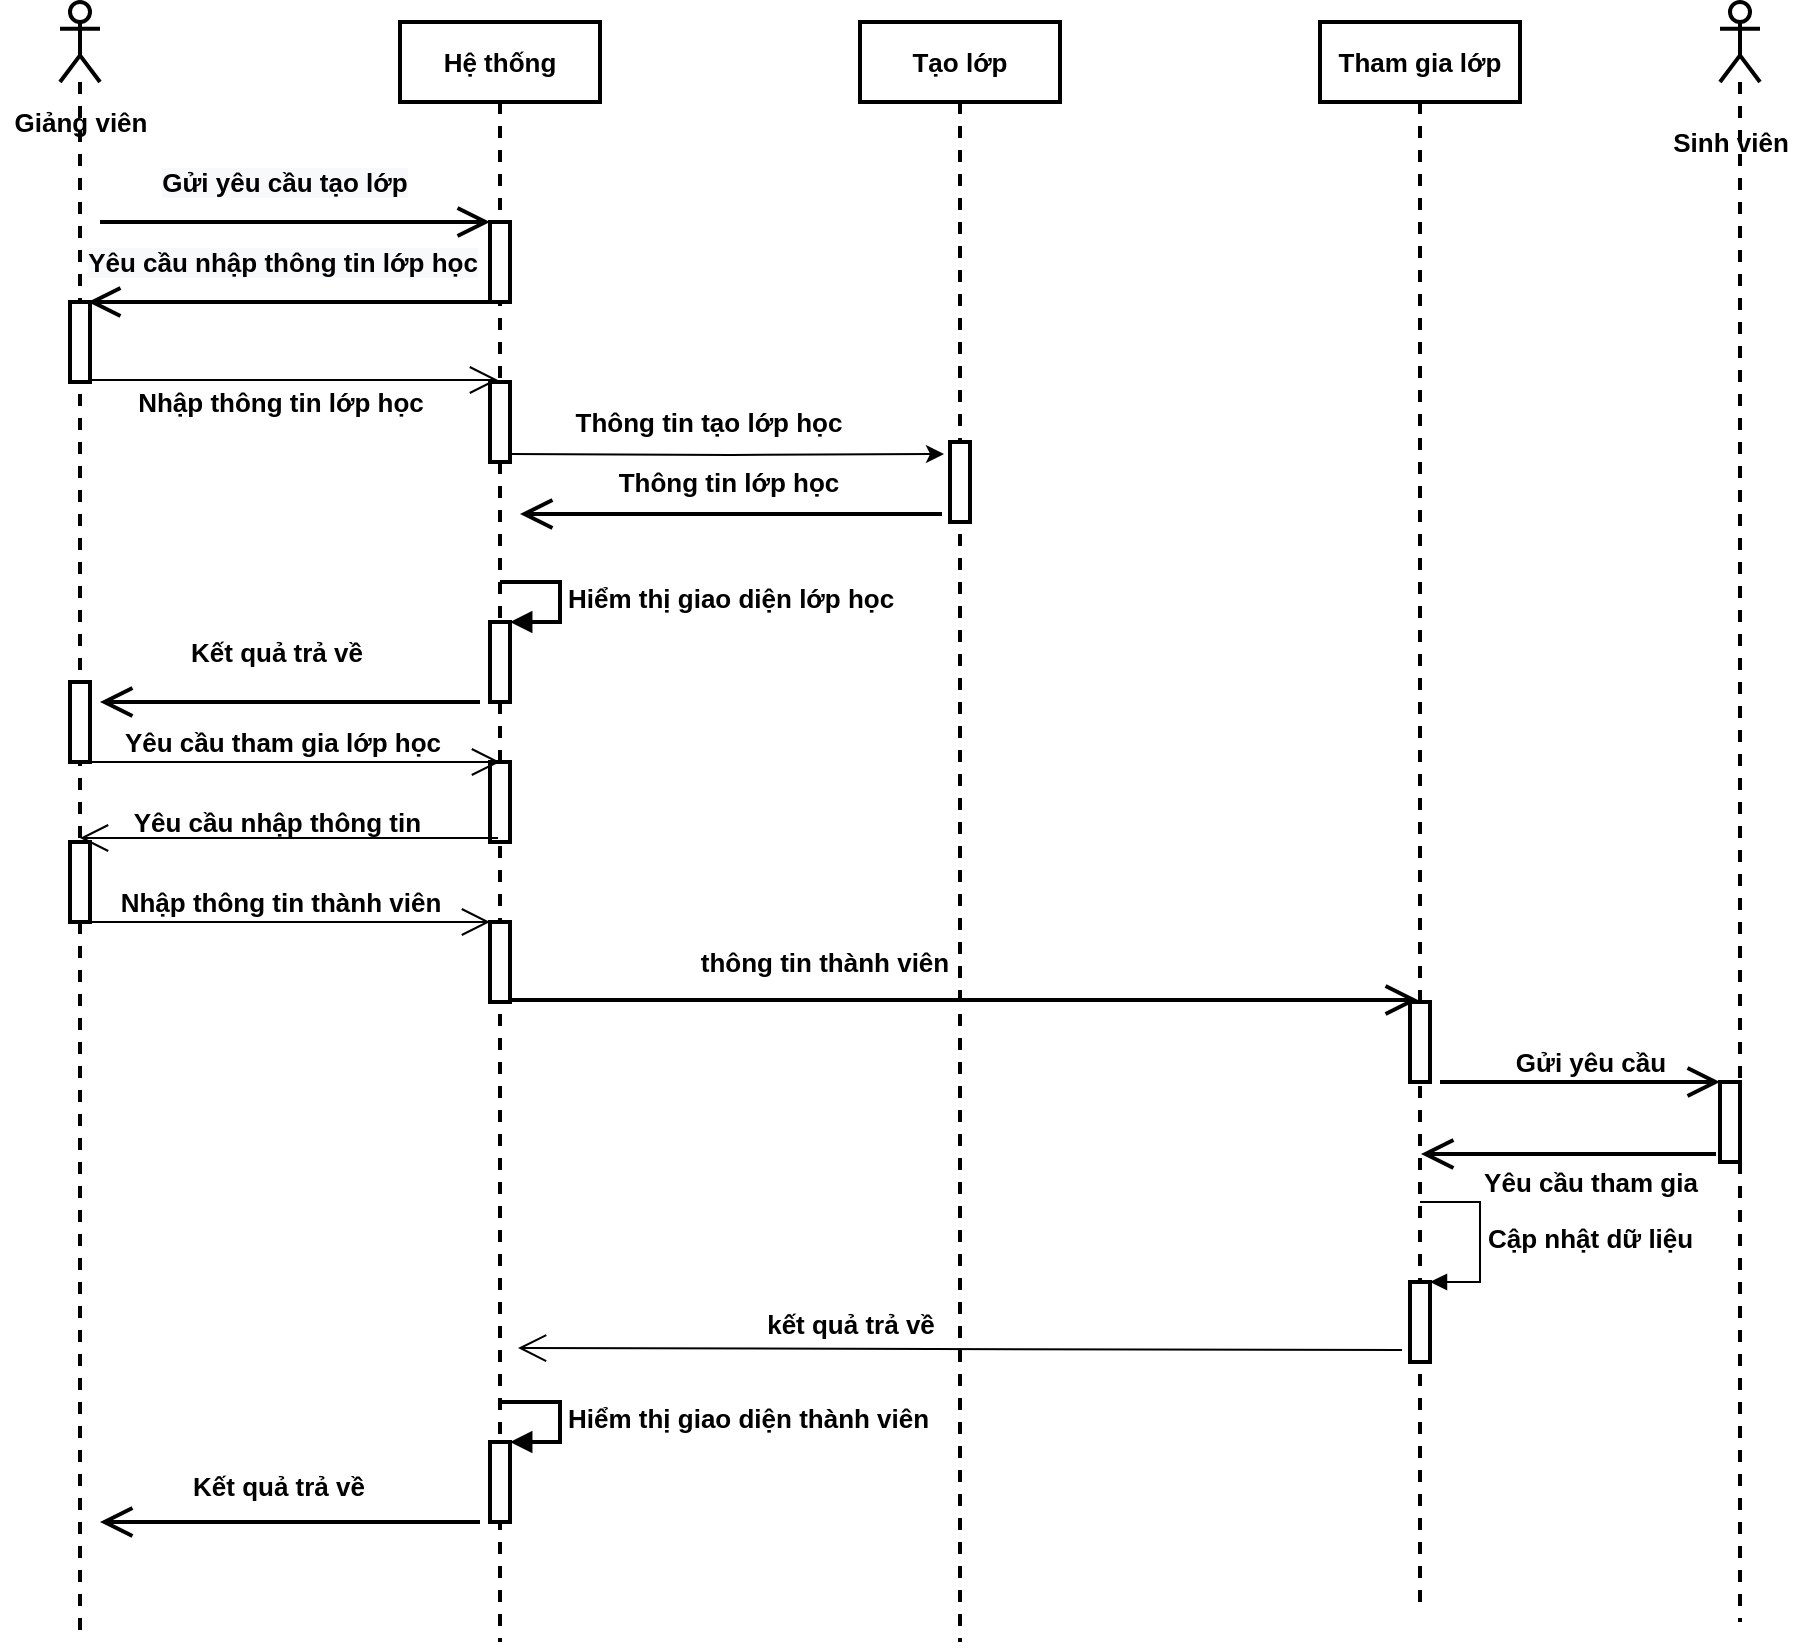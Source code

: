 <mxfile version="20.0.1" type="device"><diagram id="EgcqVdpcYxDAgpFsVzPI" name="Page-1"><mxGraphModel dx="1422" dy="705" grid="1" gridSize="10" guides="1" tooltips="1" connect="1" arrows="1" fold="1" page="1" pageScale="1" pageWidth="827" pageHeight="1169" math="0" shadow="0"><root><mxCell id="0"/><mxCell id="1" parent="0"/><mxCell id="C6ATJeE6y0TNWj4BLbSi-1" value="" style="shape=umlLifeline;participant=umlActor;perimeter=lifelinePerimeter;whiteSpace=wrap;html=1;container=1;collapsible=0;recursiveResize=0;verticalAlign=top;spacingTop=36;outlineConnect=0;strokeWidth=2;fontSize=13;fontStyle=1" vertex="1" parent="1"><mxGeometry x="140" y="20" width="20" height="820" as="geometry"/></mxCell><mxCell id="C6ATJeE6y0TNWj4BLbSi-21" value="" style="html=1;points=[];perimeter=orthogonalPerimeter;fontSize=13;strokeWidth=2;fontStyle=1" vertex="1" parent="C6ATJeE6y0TNWj4BLbSi-1"><mxGeometry x="5" y="150" width="10" height="40" as="geometry"/></mxCell><mxCell id="C6ATJeE6y0TNWj4BLbSi-34" value="" style="html=1;points=[];perimeter=orthogonalPerimeter;fontSize=13;strokeWidth=2;fontStyle=1" vertex="1" parent="C6ATJeE6y0TNWj4BLbSi-1"><mxGeometry x="5" y="340" width="10" height="40" as="geometry"/></mxCell><mxCell id="C6ATJeE6y0TNWj4BLbSi-42" value="" style="html=1;points=[];perimeter=orthogonalPerimeter;fontSize=13;strokeWidth=2;fontStyle=1" vertex="1" parent="C6ATJeE6y0TNWj4BLbSi-1"><mxGeometry x="5" y="420" width="10" height="40" as="geometry"/></mxCell><mxCell id="C6ATJeE6y0TNWj4BLbSi-2" value="Hệ thống" style="shape=umlLifeline;perimeter=lifelinePerimeter;whiteSpace=wrap;html=1;container=1;collapsible=0;recursiveResize=0;outlineConnect=0;strokeWidth=2;fontSize=13;fontStyle=1" vertex="1" parent="1"><mxGeometry x="310" y="30" width="100" height="810" as="geometry"/></mxCell><mxCell id="C6ATJeE6y0TNWj4BLbSi-3" value="" style="html=1;points=[];perimeter=orthogonalPerimeter;strokeWidth=2;fontSize=13;fontStyle=1" vertex="1" parent="C6ATJeE6y0TNWj4BLbSi-2"><mxGeometry x="45" y="100.0" width="10" height="40" as="geometry"/></mxCell><mxCell id="C6ATJeE6y0TNWj4BLbSi-27" value="" style="html=1;points=[];perimeter=orthogonalPerimeter;fontSize=13;strokeWidth=2;fontStyle=1" vertex="1" parent="C6ATJeE6y0TNWj4BLbSi-2"><mxGeometry x="45" y="180" width="10" height="40" as="geometry"/></mxCell><mxCell id="C6ATJeE6y0TNWj4BLbSi-38" value="" style="html=1;points=[];perimeter=orthogonalPerimeter;fontSize=13;strokeWidth=2;fontStyle=1" vertex="1" parent="C6ATJeE6y0TNWj4BLbSi-2"><mxGeometry x="45" y="370" width="10" height="40" as="geometry"/></mxCell><mxCell id="C6ATJeE6y0TNWj4BLbSi-44" value="" style="html=1;points=[];perimeter=orthogonalPerimeter;fontSize=13;fontStyle=1;strokeWidth=2;" vertex="1" parent="C6ATJeE6y0TNWj4BLbSi-2"><mxGeometry x="45" y="300" width="10" height="40" as="geometry"/></mxCell><mxCell id="C6ATJeE6y0TNWj4BLbSi-45" value="Hiểm thị giao diện lớp học&amp;nbsp;" style="edgeStyle=orthogonalEdgeStyle;html=1;align=left;spacingLeft=2;endArrow=block;rounded=0;entryX=1;entryY=0;fontSize=13;fontStyle=1;strokeWidth=2;" edge="1" target="C6ATJeE6y0TNWj4BLbSi-44" parent="C6ATJeE6y0TNWj4BLbSi-2"><mxGeometry relative="1" as="geometry"><mxPoint x="50" y="280" as="sourcePoint"/><Array as="points"><mxPoint x="80" y="280"/></Array></mxGeometry></mxCell><mxCell id="C6ATJeE6y0TNWj4BLbSi-47" value="" style="endArrow=open;endFill=1;endSize=12;html=1;rounded=0;fontSize=13;fontStyle=1" edge="1" parent="C6ATJeE6y0TNWj4BLbSi-2" source="C6ATJeE6y0TNWj4BLbSi-1"><mxGeometry width="160" relative="1" as="geometry"><mxPoint x="-115" y="450" as="sourcePoint"/><mxPoint x="45" y="450" as="targetPoint"/></mxGeometry></mxCell><mxCell id="C6ATJeE6y0TNWj4BLbSi-31" value="" style="html=1;points=[];perimeter=orthogonalPerimeter;strokeWidth=2;fontSize=13;fontStyle=1" vertex="1" parent="C6ATJeE6y0TNWj4BLbSi-2"><mxGeometry x="45" y="450" width="10" height="40" as="geometry"/></mxCell><mxCell id="C6ATJeE6y0TNWj4BLbSi-67" value="" style="html=1;points=[];perimeter=orthogonalPerimeter;fontSize=13;fontStyle=1;strokeWidth=2;" vertex="1" parent="C6ATJeE6y0TNWj4BLbSi-2"><mxGeometry x="45" y="710" width="10" height="40" as="geometry"/></mxCell><mxCell id="C6ATJeE6y0TNWj4BLbSi-68" value="Hiểm thị giao diện thành viên&amp;nbsp;" style="edgeStyle=orthogonalEdgeStyle;html=1;align=left;spacingLeft=2;endArrow=block;rounded=0;entryX=1;entryY=0;fontSize=13;fontStyle=1;strokeWidth=2;" edge="1" parent="C6ATJeE6y0TNWj4BLbSi-2" target="C6ATJeE6y0TNWj4BLbSi-67"><mxGeometry relative="1" as="geometry"><mxPoint x="50" y="690" as="sourcePoint"/><Array as="points"><mxPoint x="80" y="690"/></Array></mxGeometry></mxCell><mxCell id="C6ATJeE6y0TNWj4BLbSi-7" value="Tạo lớp" style="shape=umlLifeline;perimeter=lifelinePerimeter;whiteSpace=wrap;html=1;container=1;collapsible=0;recursiveResize=0;outlineConnect=0;strokeWidth=2;fontSize=13;fontStyle=1" vertex="1" parent="1"><mxGeometry x="540" y="30" width="100" height="810" as="geometry"/></mxCell><mxCell id="C6ATJeE6y0TNWj4BLbSi-8" value="" style="html=1;points=[];perimeter=orthogonalPerimeter;strokeWidth=2;fontSize=13;fontStyle=1" vertex="1" parent="C6ATJeE6y0TNWj4BLbSi-7"><mxGeometry x="45" y="210" width="10" height="40" as="geometry"/></mxCell><mxCell id="C6ATJeE6y0TNWj4BLbSi-52" value="" style="endArrow=open;endFill=1;endSize=12;html=1;rounded=0;fontSize=13;fontStyle=1;strokeWidth=2;" edge="1" parent="C6ATJeE6y0TNWj4BLbSi-7" target="C6ATJeE6y0TNWj4BLbSi-30"><mxGeometry width="160" relative="1" as="geometry"><mxPoint x="-175" y="489" as="sourcePoint"/><mxPoint x="30" y="489" as="targetPoint"/></mxGeometry></mxCell><mxCell id="C6ATJeE6y0TNWj4BLbSi-54" value="thông tin thành viên" style="edgeLabel;html=1;align=center;verticalAlign=middle;resizable=0;points=[];fontSize=13;fontStyle=1" vertex="1" connectable="0" parent="C6ATJeE6y0TNWj4BLbSi-52"><mxGeometry x="-0.308" y="4" relative="1" as="geometry"><mxPoint y="-15" as="offset"/></mxGeometry></mxCell><mxCell id="C6ATJeE6y0TNWj4BLbSi-10" value="" style="endArrow=open;endFill=1;endSize=12;html=1;rounded=0;strokeWidth=2;fontSize=13;fontStyle=1" edge="1" parent="1"><mxGeometry width="160" relative="1" as="geometry"><mxPoint x="160" y="130" as="sourcePoint"/><mxPoint x="355" y="130" as="targetPoint"/></mxGeometry></mxCell><mxCell id="C6ATJeE6y0TNWj4BLbSi-11" value="&lt;span style=&quot;font-size: 13px; background-color: rgb(248, 249, 250);&quot;&gt;Gửi yêu cầu tạo lớp&lt;/span&gt;" style="edgeLabel;html=1;align=center;verticalAlign=middle;resizable=0;points=[];fontSize=13;fontStyle=1" vertex="1" connectable="0" parent="C6ATJeE6y0TNWj4BLbSi-10"><mxGeometry x="-0.259" y="3" relative="1" as="geometry"><mxPoint x="20" y="-17" as="offset"/></mxGeometry></mxCell><mxCell id="C6ATJeE6y0TNWj4BLbSi-12" value="" style="endArrow=open;endFill=1;endSize=12;html=1;rounded=0;strokeWidth=2;fontSize=13;fontStyle=1" edge="1" parent="1" source="C6ATJeE6y0TNWj4BLbSi-3"><mxGeometry width="160" relative="1" as="geometry"><mxPoint x="343" y="170" as="sourcePoint"/><mxPoint x="154" y="170" as="targetPoint"/></mxGeometry></mxCell><mxCell id="C6ATJeE6y0TNWj4BLbSi-13" value="&lt;span style=&quot;background-color: rgb(248, 249, 250); font-size: 13px;&quot;&gt;Yêu cầu nhập thông tin lớp học&lt;/span&gt;" style="edgeLabel;html=1;align=center;verticalAlign=middle;resizable=0;points=[];fontSize=13;fontStyle=1" vertex="1" connectable="0" parent="C6ATJeE6y0TNWj4BLbSi-12"><mxGeometry x="0.17" y="5" relative="1" as="geometry"><mxPoint x="13" y="-25" as="offset"/></mxGeometry></mxCell><mxCell id="C6ATJeE6y0TNWj4BLbSi-16" value="" style="endArrow=open;endFill=1;endSize=12;html=1;rounded=0;fontSize=13;strokeWidth=2;exitX=-0.4;exitY=0.9;exitDx=0;exitDy=0;exitPerimeter=0;fontStyle=1;" edge="1" parent="1" source="C6ATJeE6y0TNWj4BLbSi-8"><mxGeometry width="160" relative="1" as="geometry"><mxPoint x="569" y="355" as="sourcePoint"/><mxPoint x="370" y="276" as="targetPoint"/></mxGeometry></mxCell><mxCell id="C6ATJeE6y0TNWj4BLbSi-17" value="Thông tin tạo lớp học" style="edgeLabel;html=1;align=center;verticalAlign=middle;resizable=0;points=[];fontSize=13;fontStyle=1" vertex="1" connectable="0" parent="C6ATJeE6y0TNWj4BLbSi-16"><mxGeometry x="0.107" y="-1" relative="1" as="geometry"><mxPoint y="-45" as="offset"/></mxGeometry></mxCell><mxCell id="C6ATJeE6y0TNWj4BLbSi-18" value="&lt;span style=&quot;font-size: 13px;&quot;&gt;Giảng viên&lt;/span&gt;" style="text;html=1;align=center;verticalAlign=middle;resizable=0;points=[];autosize=1;strokeColor=none;fillColor=none;fontSize=13;fontStyle=1" vertex="1" parent="1"><mxGeometry x="110" y="70" width="80" height="20" as="geometry"/></mxCell><mxCell id="C6ATJeE6y0TNWj4BLbSi-19" value="" style="shape=umlLifeline;participant=umlActor;perimeter=lifelinePerimeter;whiteSpace=wrap;html=1;container=1;collapsible=0;recursiveResize=0;verticalAlign=top;spacingTop=36;outlineConnect=0;strokeWidth=2;fontSize=13;fontStyle=1" vertex="1" parent="1"><mxGeometry x="970" y="20" width="20" height="810" as="geometry"/></mxCell><mxCell id="C6ATJeE6y0TNWj4BLbSi-59" value="" style="html=1;points=[];perimeter=orthogonalPerimeter;strokeWidth=2;fontSize=13;fontStyle=1" vertex="1" parent="C6ATJeE6y0TNWj4BLbSi-19"><mxGeometry y="540" width="10" height="40" as="geometry"/></mxCell><mxCell id="C6ATJeE6y0TNWj4BLbSi-20" value="&lt;span style=&quot;font-size: 13px;&quot;&gt;Sinh viên&lt;/span&gt;" style="text;html=1;align=center;verticalAlign=middle;resizable=0;points=[];autosize=1;strokeColor=none;fillColor=none;fontSize=13;fontStyle=1" vertex="1" parent="1"><mxGeometry x="940" y="80" width="70" height="20" as="geometry"/></mxCell><mxCell id="C6ATJeE6y0TNWj4BLbSi-25" value="" style="endArrow=open;endFill=1;endSize=12;html=1;rounded=0;fontSize=13;fontStyle=1" edge="1" parent="1"><mxGeometry width="160" relative="1" as="geometry"><mxPoint x="155" y="209" as="sourcePoint"/><mxPoint x="359" y="209" as="targetPoint"/></mxGeometry></mxCell><mxCell id="C6ATJeE6y0TNWj4BLbSi-26" value="Nhập thông tin lớp học" style="edgeLabel;html=1;align=center;verticalAlign=middle;resizable=0;points=[];fontSize=13;fontStyle=1" vertex="1" connectable="0" parent="C6ATJeE6y0TNWj4BLbSi-25"><mxGeometry x="-0.196" y="4" relative="1" as="geometry"><mxPoint x="13" y="15" as="offset"/></mxGeometry></mxCell><mxCell id="C6ATJeE6y0TNWj4BLbSi-28" style="edgeStyle=orthogonalEdgeStyle;rounded=0;orthogonalLoop=1;jettySize=auto;html=1;fontSize=13;entryX=-0.3;entryY=0.15;entryDx=0;entryDy=0;entryPerimeter=0;fontStyle=1" edge="1" parent="1" target="C6ATJeE6y0TNWj4BLbSi-8"><mxGeometry relative="1" as="geometry"><mxPoint x="365" y="246" as="sourcePoint"/><mxPoint x="639" y="246" as="targetPoint"/></mxGeometry></mxCell><mxCell id="C6ATJeE6y0TNWj4BLbSi-30" value="Tham gia lớp" style="shape=umlLifeline;perimeter=lifelinePerimeter;whiteSpace=wrap;html=1;container=1;collapsible=0;recursiveResize=0;outlineConnect=0;strokeWidth=2;fontSize=13;fontStyle=1" vertex="1" parent="1"><mxGeometry x="770" y="30" width="100" height="790" as="geometry"/></mxCell><mxCell id="C6ATJeE6y0TNWj4BLbSi-50" value="" style="html=1;points=[];perimeter=orthogonalPerimeter;strokeWidth=2;fontSize=13;fontStyle=1" vertex="1" parent="C6ATJeE6y0TNWj4BLbSi-30"><mxGeometry x="45" y="490" width="10" height="40" as="geometry"/></mxCell><mxCell id="C6ATJeE6y0TNWj4BLbSi-62" value="" style="html=1;points=[];perimeter=orthogonalPerimeter;fontSize=13;fontStyle=1;strokeWidth=2;" vertex="1" parent="C6ATJeE6y0TNWj4BLbSi-30"><mxGeometry x="45" y="630" width="10" height="40" as="geometry"/></mxCell><mxCell id="C6ATJeE6y0TNWj4BLbSi-63" value="Cập nhật dữ liệu" style="edgeStyle=orthogonalEdgeStyle;html=1;align=left;spacingLeft=2;endArrow=block;rounded=0;entryX=1;entryY=0;fontSize=13;fontStyle=1" edge="1" target="C6ATJeE6y0TNWj4BLbSi-62" parent="C6ATJeE6y0TNWj4BLbSi-30"><mxGeometry relative="1" as="geometry"><mxPoint x="50" y="590" as="sourcePoint"/><Array as="points"><mxPoint x="80" y="590"/></Array></mxGeometry></mxCell><mxCell id="C6ATJeE6y0TNWj4BLbSi-32" value="" style="endArrow=open;endFill=1;endSize=12;html=1;rounded=0;fontSize=13;fontStyle=1;strokeWidth=2;" edge="1" parent="1"><mxGeometry width="160" relative="1" as="geometry"><mxPoint x="350" y="370" as="sourcePoint"/><mxPoint x="160" y="370" as="targetPoint"/></mxGeometry></mxCell><mxCell id="C6ATJeE6y0TNWj4BLbSi-35" value="Kết quả trả về" style="edgeLabel;html=1;align=center;verticalAlign=middle;resizable=0;points=[];fontSize=13;fontStyle=1" vertex="1" connectable="0" parent="1"><mxGeometry x="250" y="350" as="geometry"><mxPoint x="-2" y="-5" as="offset"/></mxGeometry></mxCell><mxCell id="C6ATJeE6y0TNWj4BLbSi-36" value="" style="endArrow=open;endFill=1;endSize=12;html=1;rounded=0;fontSize=13;fontStyle=1" edge="1" parent="1"><mxGeometry width="160" relative="1" as="geometry"><mxPoint x="155" y="400" as="sourcePoint"/><mxPoint x="360" y="400" as="targetPoint"/></mxGeometry></mxCell><mxCell id="C6ATJeE6y0TNWj4BLbSi-37" value="Yêu cầu tham gia lớp học" style="edgeLabel;html=1;align=center;verticalAlign=middle;resizable=0;points=[];fontSize=13;fontStyle=1" vertex="1" connectable="0" parent="C6ATJeE6y0TNWj4BLbSi-36"><mxGeometry x="-0.196" y="4" relative="1" as="geometry"><mxPoint x="13" y="-6" as="offset"/></mxGeometry></mxCell><mxCell id="C6ATJeE6y0TNWj4BLbSi-40" value="" style="endArrow=open;endFill=1;endSize=12;html=1;rounded=0;fontSize=13;fontStyle=1" edge="1" parent="1"><mxGeometry width="160" relative="1" as="geometry"><mxPoint x="359" y="438" as="sourcePoint"/><mxPoint x="150" y="438" as="targetPoint"/></mxGeometry></mxCell><mxCell id="C6ATJeE6y0TNWj4BLbSi-41" value="Yêu cầu nhập thông tin&amp;nbsp;" style="text;html=1;align=center;verticalAlign=middle;resizable=0;points=[];autosize=1;strokeColor=none;fillColor=none;fontSize=13;fontStyle=1" vertex="1" parent="1"><mxGeometry x="170" y="420" width="160" height="20" as="geometry"/></mxCell><mxCell id="C6ATJeE6y0TNWj4BLbSi-43" value="Thông tin lớp học" style="edgeLabel;html=1;align=center;verticalAlign=middle;resizable=0;points=[];fontSize=13;fontStyle=1" vertex="1" connectable="0" parent="1"><mxGeometry x="474" y="260" as="geometry"/></mxCell><mxCell id="C6ATJeE6y0TNWj4BLbSi-48" value="Nhập thông tin thành viên" style="text;html=1;align=center;verticalAlign=middle;resizable=0;points=[];autosize=1;strokeColor=none;fillColor=none;fontSize=13;fontStyle=1;strokeWidth=2;" vertex="1" parent="1"><mxGeometry x="160" y="460" width="180" height="20" as="geometry"/></mxCell><mxCell id="C6ATJeE6y0TNWj4BLbSi-57" value="" style="endArrow=open;endFill=1;endSize=12;html=1;rounded=0;fontSize=13;fontStyle=1;strokeWidth=2;" edge="1" parent="1"><mxGeometry width="160" relative="1" as="geometry"><mxPoint x="830" y="560" as="sourcePoint"/><mxPoint x="970" y="560" as="targetPoint"/></mxGeometry></mxCell><mxCell id="C6ATJeE6y0TNWj4BLbSi-58" value="Gửi yêu cầu" style="text;html=1;align=center;verticalAlign=middle;resizable=0;points=[];autosize=1;strokeColor=none;fillColor=none;fontSize=13;fontStyle=1" vertex="1" parent="1"><mxGeometry x="860" y="540" width="90" height="20" as="geometry"/></mxCell><mxCell id="C6ATJeE6y0TNWj4BLbSi-60" value="" style="endArrow=open;endFill=1;endSize=12;html=1;rounded=0;fontSize=13;exitX=-0.2;exitY=0.9;exitDx=0;exitDy=0;exitPerimeter=0;fontStyle=1;strokeWidth=2;" edge="1" parent="1" source="C6ATJeE6y0TNWj4BLbSi-59" target="C6ATJeE6y0TNWj4BLbSi-30"><mxGeometry width="160" relative="1" as="geometry"><mxPoint x="380" y="360" as="sourcePoint"/><mxPoint x="830" y="596" as="targetPoint"/></mxGeometry></mxCell><mxCell id="C6ATJeE6y0TNWj4BLbSi-61" value="Yêu cầu tham gia" style="text;html=1;align=center;verticalAlign=middle;resizable=0;points=[];autosize=1;strokeColor=none;fillColor=none;fontSize=13;fontStyle=1" vertex="1" parent="1"><mxGeometry x="845" y="600" width="120" height="20" as="geometry"/></mxCell><mxCell id="C6ATJeE6y0TNWj4BLbSi-65" value="" style="endArrow=open;endFill=1;endSize=12;html=1;rounded=0;fontSize=13;entryX=1.4;entryY=0;entryDx=0;entryDy=0;entryPerimeter=0;exitX=-0.4;exitY=0.85;exitDx=0;exitDy=0;exitPerimeter=0;fontStyle=1" edge="1" parent="1" source="C6ATJeE6y0TNWj4BLbSi-62"><mxGeometry width="160" relative="1" as="geometry"><mxPoint x="380" y="570" as="sourcePoint"/><mxPoint x="369" y="693" as="targetPoint"/></mxGeometry></mxCell><mxCell id="C6ATJeE6y0TNWj4BLbSi-66" value="kết quả trả về" style="edgeLabel;html=1;align=center;verticalAlign=middle;resizable=0;points=[];fontSize=13;fontStyle=1" vertex="1" connectable="0" parent="C6ATJeE6y0TNWj4BLbSi-65"><mxGeometry x="0.249" y="-2" relative="1" as="geometry"><mxPoint y="-11" as="offset"/></mxGeometry></mxCell><mxCell id="C6ATJeE6y0TNWj4BLbSi-69" value="Kết quả trả về" style="edgeLabel;html=1;align=center;verticalAlign=middle;resizable=0;points=[];fontSize=13;fontStyle=1" vertex="1" connectable="0" parent="1"><mxGeometry x="260" y="360" as="geometry"><mxPoint x="-11" y="402" as="offset"/></mxGeometry></mxCell><mxCell id="C6ATJeE6y0TNWj4BLbSi-70" value="" style="endArrow=open;endFill=1;endSize=12;html=1;rounded=0;fontSize=13;fontStyle=1;strokeWidth=2;" edge="1" parent="1"><mxGeometry width="160" relative="1" as="geometry"><mxPoint x="350" y="780" as="sourcePoint"/><mxPoint x="160" y="780" as="targetPoint"/></mxGeometry></mxCell></root></mxGraphModel></diagram></mxfile>